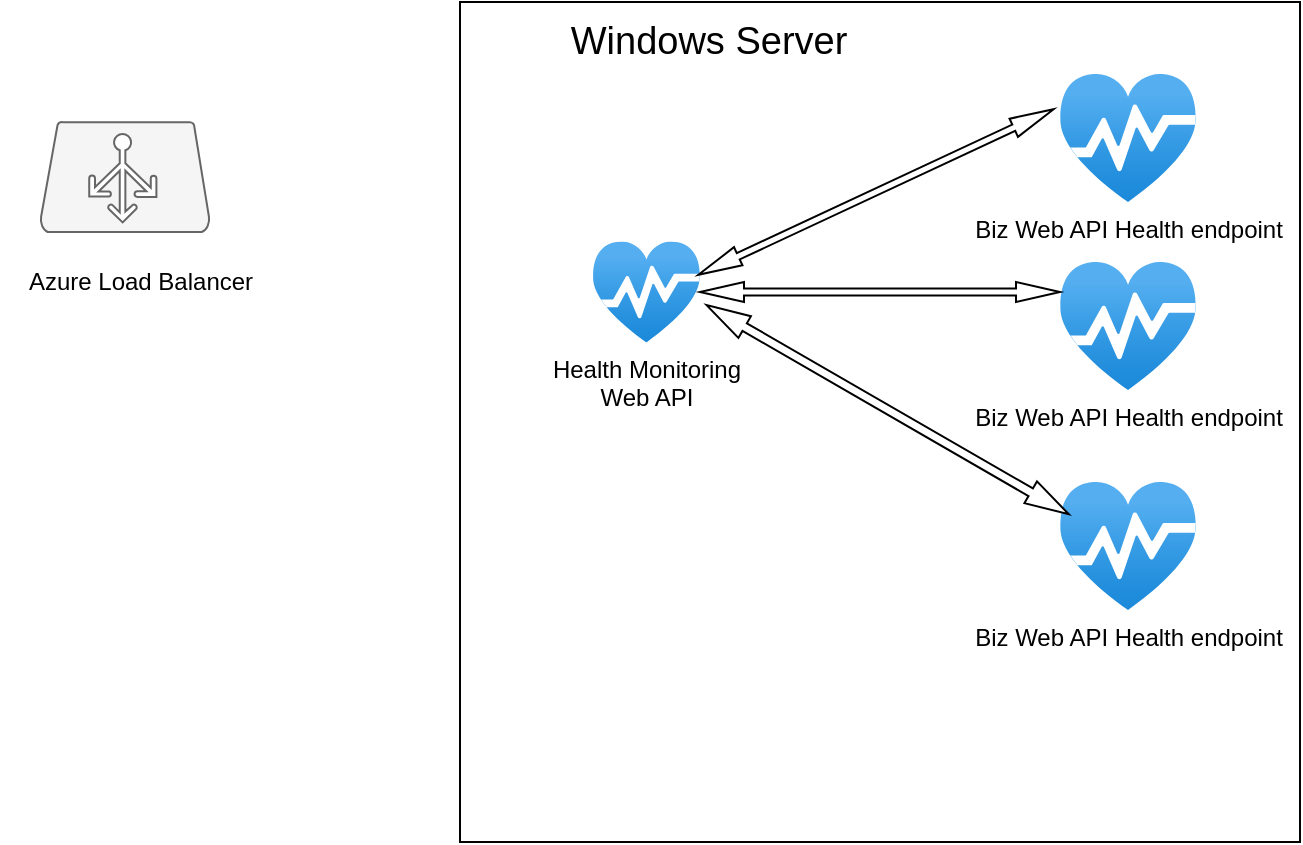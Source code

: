 <mxfile version="17.4.5" type="github">
  <diagram id="hep7tsMwZcl1I1rKCo-p" name="Page-1">
    <mxGraphModel dx="1071" dy="668" grid="1" gridSize="10" guides="1" tooltips="1" connect="1" arrows="1" fold="1" page="1" pageScale="1" pageWidth="827" pageHeight="1169" math="0" shadow="0">
      <root>
        <mxCell id="0" />
        <mxCell id="1" parent="0" />
        <mxCell id="d8pUTfJmepYZO-cgQVru-2" value="" style="whiteSpace=wrap;html=1;aspect=fixed;" vertex="1" parent="1">
          <mxGeometry x="290" y="90" width="420" height="420" as="geometry" />
        </mxCell>
        <mxCell id="d8pUTfJmepYZO-cgQVru-4" value="" style="verticalLabelPosition=bottom;html=1;verticalAlign=top;align=center;strokeColor=#666666;fillColor=#f5f5f5;shape=mxgraph.azure.azure_load_balancer;fontColor=#333333;" vertex="1" parent="1">
          <mxGeometry x="80" y="150" width="85" height="55" as="geometry" />
        </mxCell>
        <mxCell id="d8pUTfJmepYZO-cgQVru-7" value="Azure Load Balancer" style="text;html=1;align=center;verticalAlign=middle;resizable=0;points=[];autosize=1;strokeColor=none;fillColor=none;" vertex="1" parent="1">
          <mxGeometry x="60" y="220" width="140" height="20" as="geometry" />
        </mxCell>
        <mxCell id="d8pUTfJmepYZO-cgQVru-9" value="&lt;font style=&quot;font-size: 19px&quot;&gt;Windows Server&lt;/font&gt;" style="text;html=1;align=center;verticalAlign=middle;resizable=0;points=[];autosize=1;strokeColor=none;fillColor=none;" vertex="1" parent="1">
          <mxGeometry x="339" y="100" width="150" height="20" as="geometry" />
        </mxCell>
        <mxCell id="d8pUTfJmepYZO-cgQVru-10" value="Biz Web API Health endpoint" style="aspect=fixed;html=1;points=[];align=center;image;fontSize=12;image=img/lib/azure2/general/Service_Health.svg;" vertex="1" parent="1">
          <mxGeometry x="590" y="126" width="68" height="64" as="geometry" />
        </mxCell>
        <mxCell id="d8pUTfJmepYZO-cgQVru-11" value="Health Monitoring &lt;br&gt;Web API" style="aspect=fixed;html=1;points=[];align=center;image;fontSize=12;image=img/lib/azure2/general/Service_Health.svg;" vertex="1" parent="1">
          <mxGeometry x="356.41" y="209.78" width="53.59" height="50.44" as="geometry" />
        </mxCell>
        <mxCell id="d8pUTfJmepYZO-cgQVru-14" value="Biz Web API Health endpoint" style="aspect=fixed;html=1;points=[];align=center;image;fontSize=12;image=img/lib/azure2/general/Service_Health.svg;" vertex="1" parent="1">
          <mxGeometry x="590" y="220" width="68" height="64" as="geometry" />
        </mxCell>
        <mxCell id="d8pUTfJmepYZO-cgQVru-15" value="Biz Web API Health endpoint" style="aspect=fixed;html=1;points=[];align=center;image;fontSize=12;image=img/lib/azure2/general/Service_Health.svg;" vertex="1" parent="1">
          <mxGeometry x="590" y="330" width="68" height="64" as="geometry" />
        </mxCell>
        <mxCell id="d8pUTfJmepYZO-cgQVru-20" value="" style="html=1;shadow=0;dashed=0;align=center;verticalAlign=middle;shape=mxgraph.arrows2.twoWayArrow;dy=0.65;dx=22;fontSize=19;" vertex="1" parent="1">
          <mxGeometry x="410" y="230" width="180" height="10" as="geometry" />
        </mxCell>
        <mxCell id="d8pUTfJmepYZO-cgQVru-21" value="" style="html=1;shadow=0;dashed=0;align=center;verticalAlign=middle;shape=mxgraph.arrows2.twoWayArrow;dy=0.65;dx=22;fontSize=19;rotation=-25;" vertex="1" parent="1">
          <mxGeometry x="400" y="180" width="196" height="10" as="geometry" />
        </mxCell>
        <mxCell id="d8pUTfJmepYZO-cgQVru-33" value="" style="html=1;shadow=0;dashed=0;align=center;verticalAlign=middle;shape=mxgraph.arrows2.twoWayArrow;dy=0.65;dx=22;fontSize=19;rotation=30;" vertex="1" parent="1">
          <mxGeometry x="399.27" y="287.58" width="209.15" height="12.52" as="geometry" />
        </mxCell>
      </root>
    </mxGraphModel>
  </diagram>
</mxfile>
